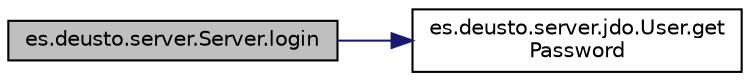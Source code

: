 digraph "es.deusto.server.Server.login"
{
 // LATEX_PDF_SIZE
  edge [fontname="Helvetica",fontsize="10",labelfontname="Helvetica",labelfontsize="10"];
  node [fontname="Helvetica",fontsize="10",shape=record];
  rankdir="LR";
  Node35 [label="es.deusto.server.Server.login",height=0.2,width=0.4,color="black", fillcolor="grey75", style="filled", fontcolor="black",tooltip=" "];
  Node35 -> Node36 [color="midnightblue",fontsize="10",style="solid",fontname="Helvetica"];
  Node36 [label="es.deusto.server.jdo.User.get\lPassword",height=0.2,width=0.4,color="black", fillcolor="white", style="filled",URL="$classes_1_1deusto_1_1server_1_1jdo_1_1_user.html#a1900ee126da22ed0f043e0077e8be049",tooltip=" "];
}
